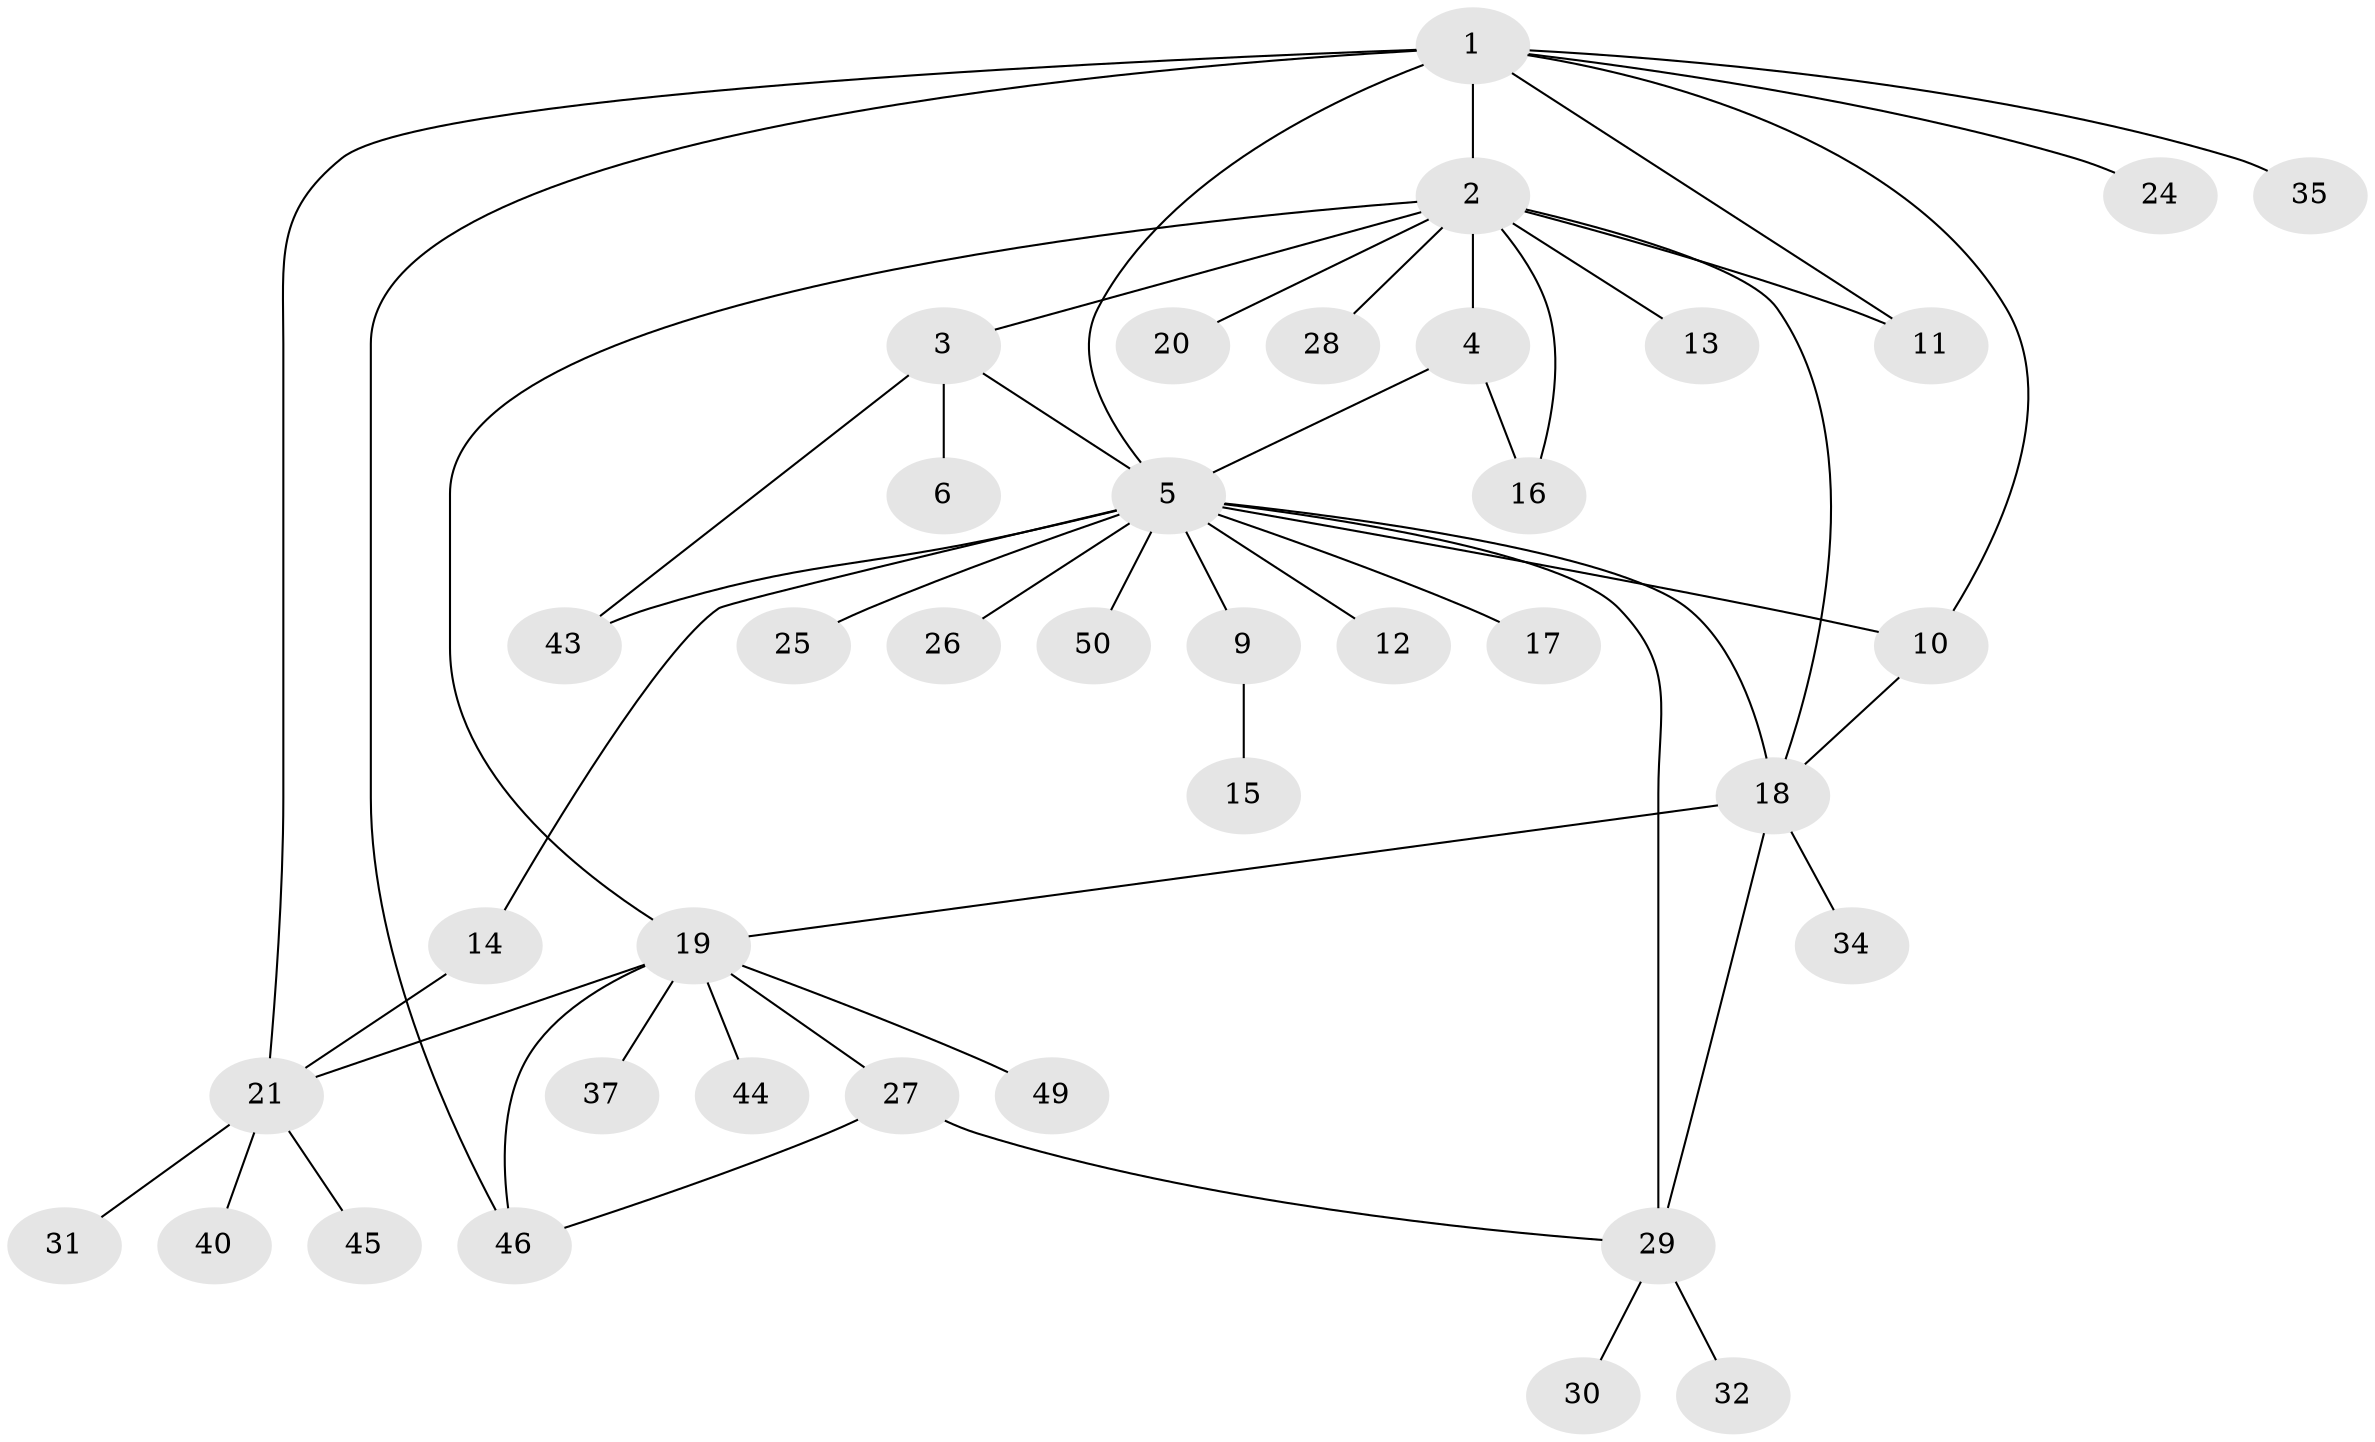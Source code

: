 // original degree distribution, {5: 0.04, 10: 0.02, 4: 0.1, 6: 0.06, 1: 0.48, 13: 0.02, 2: 0.18, 3: 0.06, 7: 0.04}
// Generated by graph-tools (version 1.1) at 2025/11/02/27/25 16:11:13]
// undirected, 38 vertices, 52 edges
graph export_dot {
graph [start="1"]
  node [color=gray90,style=filled];
  1 [super="+7"];
  2 [super="+39"];
  3;
  4 [super="+23"];
  5 [super="+8"];
  6;
  9;
  10;
  11 [super="+48"];
  12;
  13;
  14 [super="+33"];
  15;
  16;
  17 [super="+42"];
  18 [super="+36"];
  19 [super="+22"];
  20;
  21 [super="+38"];
  24;
  25;
  26;
  27 [super="+41"];
  28;
  29 [super="+47"];
  30;
  31;
  32;
  34;
  35;
  37;
  40;
  43;
  44;
  45;
  46;
  49;
  50;
  1 -- 2;
  1 -- 21;
  1 -- 35;
  1 -- 24;
  1 -- 10;
  1 -- 46;
  1 -- 5 [weight=2];
  1 -- 11;
  2 -- 3;
  2 -- 4;
  2 -- 11;
  2 -- 13;
  2 -- 16;
  2 -- 18;
  2 -- 20;
  2 -- 28;
  2 -- 19;
  3 -- 6;
  3 -- 43;
  3 -- 5;
  4 -- 5;
  4 -- 16;
  5 -- 12;
  5 -- 18 [weight=2];
  5 -- 25;
  5 -- 26;
  5 -- 9;
  5 -- 10;
  5 -- 43;
  5 -- 14;
  5 -- 17;
  5 -- 50;
  5 -- 29;
  9 -- 15;
  10 -- 18;
  14 -- 21 [weight=2];
  18 -- 19;
  18 -- 34;
  18 -- 29;
  19 -- 21;
  19 -- 27;
  19 -- 44;
  19 -- 46;
  19 -- 49;
  19 -- 37;
  21 -- 31;
  21 -- 40;
  21 -- 45;
  27 -- 29;
  27 -- 46;
  29 -- 30;
  29 -- 32;
}
